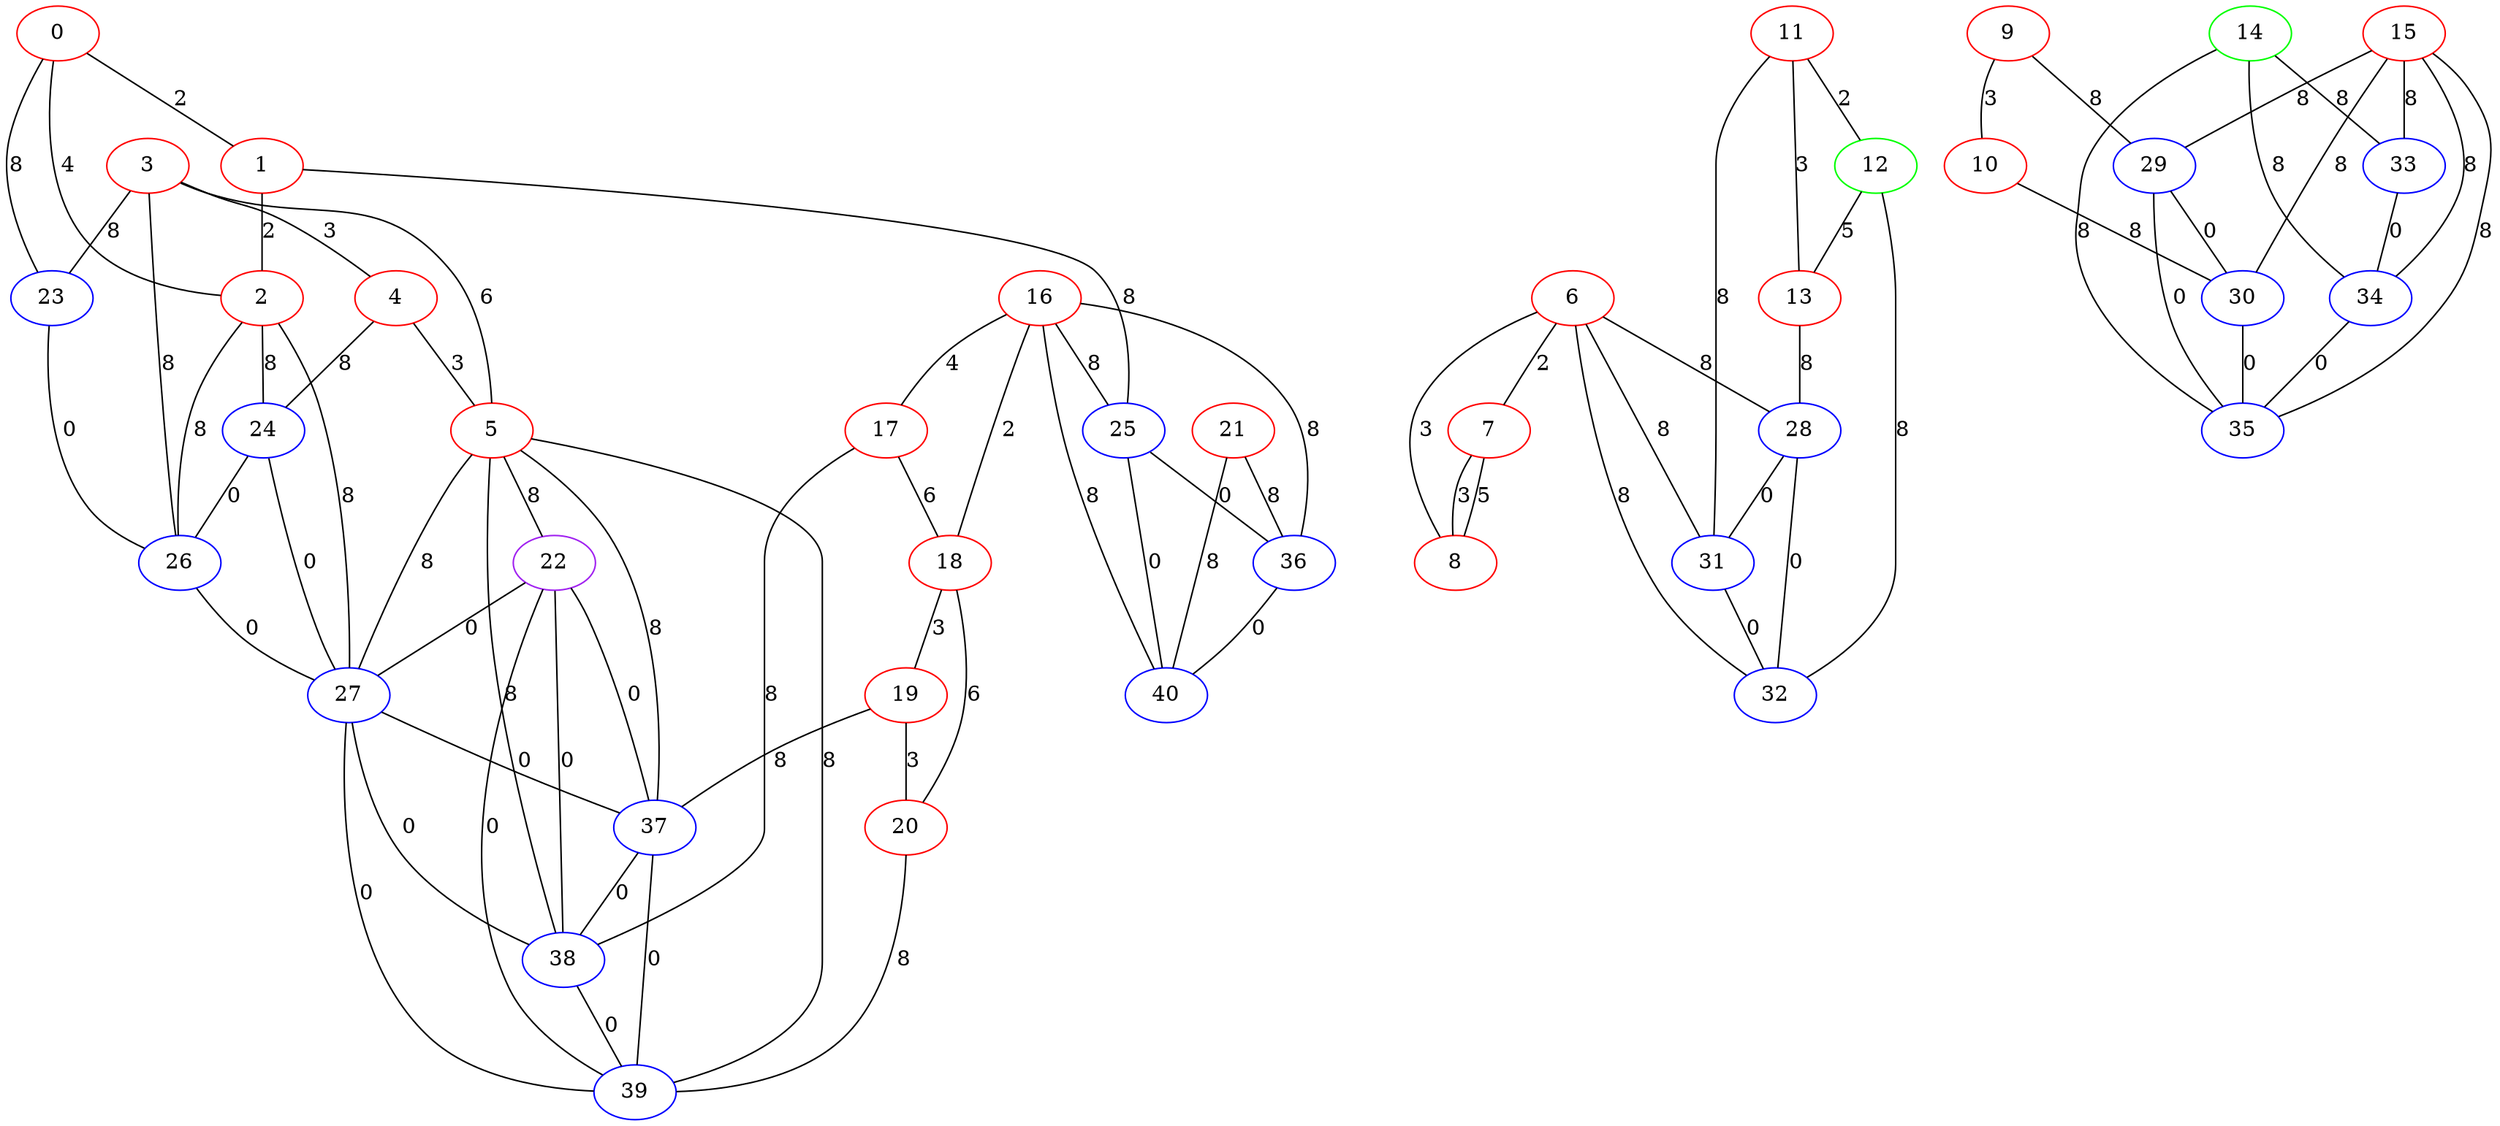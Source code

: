 graph "" {
0 [color=red, weight=1];
1 [color=red, weight=1];
2 [color=red, weight=1];
3 [color=red, weight=1];
4 [color=red, weight=1];
5 [color=red, weight=1];
6 [color=red, weight=1];
7 [color=red, weight=1];
8 [color=red, weight=1];
9 [color=red, weight=1];
10 [color=red, weight=1];
11 [color=red, weight=1];
12 [color=green, weight=2];
13 [color=red, weight=1];
14 [color=green, weight=2];
15 [color=red, weight=1];
16 [color=red, weight=1];
17 [color=red, weight=1];
18 [color=red, weight=1];
19 [color=red, weight=1];
20 [color=red, weight=1];
21 [color=red, weight=1];
22 [color=purple, weight=4];
23 [color=blue, weight=3];
24 [color=blue, weight=3];
25 [color=blue, weight=3];
26 [color=blue, weight=3];
27 [color=blue, weight=3];
28 [color=blue, weight=3];
29 [color=blue, weight=3];
30 [color=blue, weight=3];
31 [color=blue, weight=3];
32 [color=blue, weight=3];
33 [color=blue, weight=3];
34 [color=blue, weight=3];
35 [color=blue, weight=3];
36 [color=blue, weight=3];
37 [color=blue, weight=3];
38 [color=blue, weight=3];
39 [color=blue, weight=3];
40 [color=blue, weight=3];
0 -- 1  [key=0, label=2];
0 -- 2  [key=0, label=4];
0 -- 23  [key=0, label=8];
1 -- 25  [key=0, label=8];
1 -- 2  [key=0, label=2];
2 -- 26  [key=0, label=8];
2 -- 27  [key=0, label=8];
2 -- 24  [key=0, label=8];
3 -- 26  [key=0, label=8];
3 -- 4  [key=0, label=3];
3 -- 5  [key=0, label=6];
3 -- 23  [key=0, label=8];
4 -- 24  [key=0, label=8];
4 -- 5  [key=0, label=3];
5 -- 37  [key=0, label=8];
5 -- 38  [key=0, label=8];
5 -- 39  [key=0, label=8];
5 -- 22  [key=0, label=8];
5 -- 27  [key=0, label=8];
6 -- 8  [key=0, label=3];
6 -- 32  [key=0, label=8];
6 -- 31  [key=0, label=8];
6 -- 28  [key=0, label=8];
6 -- 7  [key=0, label=2];
7 -- 8  [key=0, label=3];
7 -- 8  [key=1, label=5];
9 -- 10  [key=0, label=3];
9 -- 29  [key=0, label=8];
10 -- 30  [key=0, label=8];
11 -- 12  [key=0, label=2];
11 -- 13  [key=0, label=3];
11 -- 31  [key=0, label=8];
12 -- 32  [key=0, label=8];
12 -- 13  [key=0, label=5];
13 -- 28  [key=0, label=8];
14 -- 33  [key=0, label=8];
14 -- 34  [key=0, label=8];
14 -- 35  [key=0, label=8];
15 -- 33  [key=0, label=8];
15 -- 34  [key=0, label=8];
15 -- 35  [key=0, label=8];
15 -- 29  [key=0, label=8];
15 -- 30  [key=0, label=8];
16 -- 40  [key=0, label=8];
16 -- 17  [key=0, label=4];
16 -- 18  [key=0, label=2];
16 -- 36  [key=0, label=8];
16 -- 25  [key=0, label=8];
17 -- 18  [key=0, label=6];
17 -- 38  [key=0, label=8];
18 -- 19  [key=0, label=3];
18 -- 20  [key=0, label=6];
19 -- 20  [key=0, label=3];
19 -- 37  [key=0, label=8];
20 -- 39  [key=0, label=8];
21 -- 40  [key=0, label=8];
21 -- 36  [key=0, label=8];
22 -- 27  [key=0, label=0];
22 -- 37  [key=0, label=0];
22 -- 38  [key=0, label=0];
22 -- 39  [key=0, label=0];
23 -- 26  [key=0, label=0];
24 -- 26  [key=0, label=0];
24 -- 27  [key=0, label=0];
25 -- 40  [key=0, label=0];
25 -- 36  [key=0, label=0];
26 -- 27  [key=0, label=0];
27 -- 37  [key=0, label=0];
27 -- 38  [key=0, label=0];
27 -- 39  [key=0, label=0];
28 -- 32  [key=0, label=0];
28 -- 31  [key=0, label=0];
29 -- 35  [key=0, label=0];
29 -- 30  [key=0, label=0];
30 -- 35  [key=0, label=0];
31 -- 32  [key=0, label=0];
33 -- 34  [key=0, label=0];
34 -- 35  [key=0, label=0];
36 -- 40  [key=0, label=0];
37 -- 38  [key=0, label=0];
37 -- 39  [key=0, label=0];
38 -- 39  [key=0, label=0];
}
